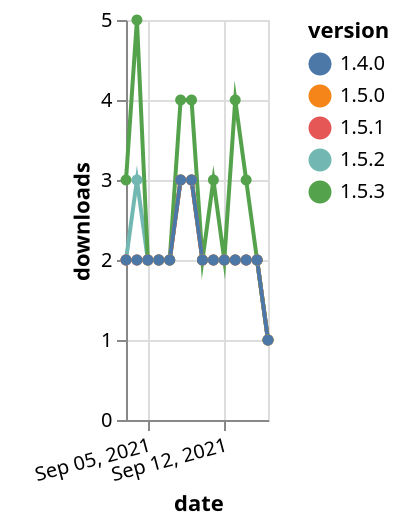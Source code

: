 {"$schema": "https://vega.github.io/schema/vega-lite/v5.json", "description": "A simple bar chart with embedded data.", "data": {"values": [{"date": "2021-09-03", "total": 1239, "delta": 2, "version": "1.5.2"}, {"date": "2021-09-04", "total": 1242, "delta": 3, "version": "1.5.2"}, {"date": "2021-09-05", "total": 1244, "delta": 2, "version": "1.5.2"}, {"date": "2021-09-06", "total": 1246, "delta": 2, "version": "1.5.2"}, {"date": "2021-09-07", "total": 1248, "delta": 2, "version": "1.5.2"}, {"date": "2021-09-08", "total": 1251, "delta": 3, "version": "1.5.2"}, {"date": "2021-09-09", "total": 1254, "delta": 3, "version": "1.5.2"}, {"date": "2021-09-10", "total": 1256, "delta": 2, "version": "1.5.2"}, {"date": "2021-09-11", "total": 1258, "delta": 2, "version": "1.5.2"}, {"date": "2021-09-12", "total": 1260, "delta": 2, "version": "1.5.2"}, {"date": "2021-09-13", "total": 1262, "delta": 2, "version": "1.5.2"}, {"date": "2021-09-14", "total": 1264, "delta": 2, "version": "1.5.2"}, {"date": "2021-09-15", "total": 1266, "delta": 2, "version": "1.5.2"}, {"date": "2021-09-16", "total": 1267, "delta": 1, "version": "1.5.2"}, {"date": "2021-09-03", "total": 1612, "delta": 2, "version": "1.5.1"}, {"date": "2021-09-04", "total": 1614, "delta": 2, "version": "1.5.1"}, {"date": "2021-09-05", "total": 1616, "delta": 2, "version": "1.5.1"}, {"date": "2021-09-06", "total": 1618, "delta": 2, "version": "1.5.1"}, {"date": "2021-09-07", "total": 1620, "delta": 2, "version": "1.5.1"}, {"date": "2021-09-08", "total": 1623, "delta": 3, "version": "1.5.1"}, {"date": "2021-09-09", "total": 1626, "delta": 3, "version": "1.5.1"}, {"date": "2021-09-10", "total": 1628, "delta": 2, "version": "1.5.1"}, {"date": "2021-09-11", "total": 1630, "delta": 2, "version": "1.5.1"}, {"date": "2021-09-12", "total": 1632, "delta": 2, "version": "1.5.1"}, {"date": "2021-09-13", "total": 1634, "delta": 2, "version": "1.5.1"}, {"date": "2021-09-14", "total": 1636, "delta": 2, "version": "1.5.1"}, {"date": "2021-09-15", "total": 1638, "delta": 2, "version": "1.5.1"}, {"date": "2021-09-16", "total": 1639, "delta": 1, "version": "1.5.1"}, {"date": "2021-09-03", "total": 650, "delta": 3, "version": "1.5.3"}, {"date": "2021-09-04", "total": 655, "delta": 5, "version": "1.5.3"}, {"date": "2021-09-05", "total": 657, "delta": 2, "version": "1.5.3"}, {"date": "2021-09-06", "total": 659, "delta": 2, "version": "1.5.3"}, {"date": "2021-09-07", "total": 661, "delta": 2, "version": "1.5.3"}, {"date": "2021-09-08", "total": 665, "delta": 4, "version": "1.5.3"}, {"date": "2021-09-09", "total": 669, "delta": 4, "version": "1.5.3"}, {"date": "2021-09-10", "total": 671, "delta": 2, "version": "1.5.3"}, {"date": "2021-09-11", "total": 674, "delta": 3, "version": "1.5.3"}, {"date": "2021-09-12", "total": 676, "delta": 2, "version": "1.5.3"}, {"date": "2021-09-13", "total": 680, "delta": 4, "version": "1.5.3"}, {"date": "2021-09-14", "total": 683, "delta": 3, "version": "1.5.3"}, {"date": "2021-09-15", "total": 685, "delta": 2, "version": "1.5.3"}, {"date": "2021-09-16", "total": 686, "delta": 1, "version": "1.5.3"}, {"date": "2021-09-03", "total": 1613, "delta": 2, "version": "1.5.0"}, {"date": "2021-09-04", "total": 1615, "delta": 2, "version": "1.5.0"}, {"date": "2021-09-05", "total": 1617, "delta": 2, "version": "1.5.0"}, {"date": "2021-09-06", "total": 1619, "delta": 2, "version": "1.5.0"}, {"date": "2021-09-07", "total": 1621, "delta": 2, "version": "1.5.0"}, {"date": "2021-09-08", "total": 1624, "delta": 3, "version": "1.5.0"}, {"date": "2021-09-09", "total": 1627, "delta": 3, "version": "1.5.0"}, {"date": "2021-09-10", "total": 1629, "delta": 2, "version": "1.5.0"}, {"date": "2021-09-11", "total": 1631, "delta": 2, "version": "1.5.0"}, {"date": "2021-09-12", "total": 1633, "delta": 2, "version": "1.5.0"}, {"date": "2021-09-13", "total": 1635, "delta": 2, "version": "1.5.0"}, {"date": "2021-09-14", "total": 1637, "delta": 2, "version": "1.5.0"}, {"date": "2021-09-15", "total": 1639, "delta": 2, "version": "1.5.0"}, {"date": "2021-09-16", "total": 1640, "delta": 1, "version": "1.5.0"}, {"date": "2021-09-03", "total": 2300, "delta": 2, "version": "1.4.0"}, {"date": "2021-09-04", "total": 2302, "delta": 2, "version": "1.4.0"}, {"date": "2021-09-05", "total": 2304, "delta": 2, "version": "1.4.0"}, {"date": "2021-09-06", "total": 2306, "delta": 2, "version": "1.4.0"}, {"date": "2021-09-07", "total": 2308, "delta": 2, "version": "1.4.0"}, {"date": "2021-09-08", "total": 2311, "delta": 3, "version": "1.4.0"}, {"date": "2021-09-09", "total": 2314, "delta": 3, "version": "1.4.0"}, {"date": "2021-09-10", "total": 2316, "delta": 2, "version": "1.4.0"}, {"date": "2021-09-11", "total": 2318, "delta": 2, "version": "1.4.0"}, {"date": "2021-09-12", "total": 2320, "delta": 2, "version": "1.4.0"}, {"date": "2021-09-13", "total": 2322, "delta": 2, "version": "1.4.0"}, {"date": "2021-09-14", "total": 2324, "delta": 2, "version": "1.4.0"}, {"date": "2021-09-15", "total": 2326, "delta": 2, "version": "1.4.0"}, {"date": "2021-09-16", "total": 2327, "delta": 1, "version": "1.4.0"}]}, "width": "container", "mark": {"type": "line", "point": {"filled": true}}, "encoding": {"x": {"field": "date", "type": "temporal", "timeUnit": "yearmonthdate", "title": "date", "axis": {"labelAngle": -15}}, "y": {"field": "delta", "type": "quantitative", "title": "downloads"}, "color": {"field": "version", "type": "nominal"}, "tooltip": {"field": "delta"}}}